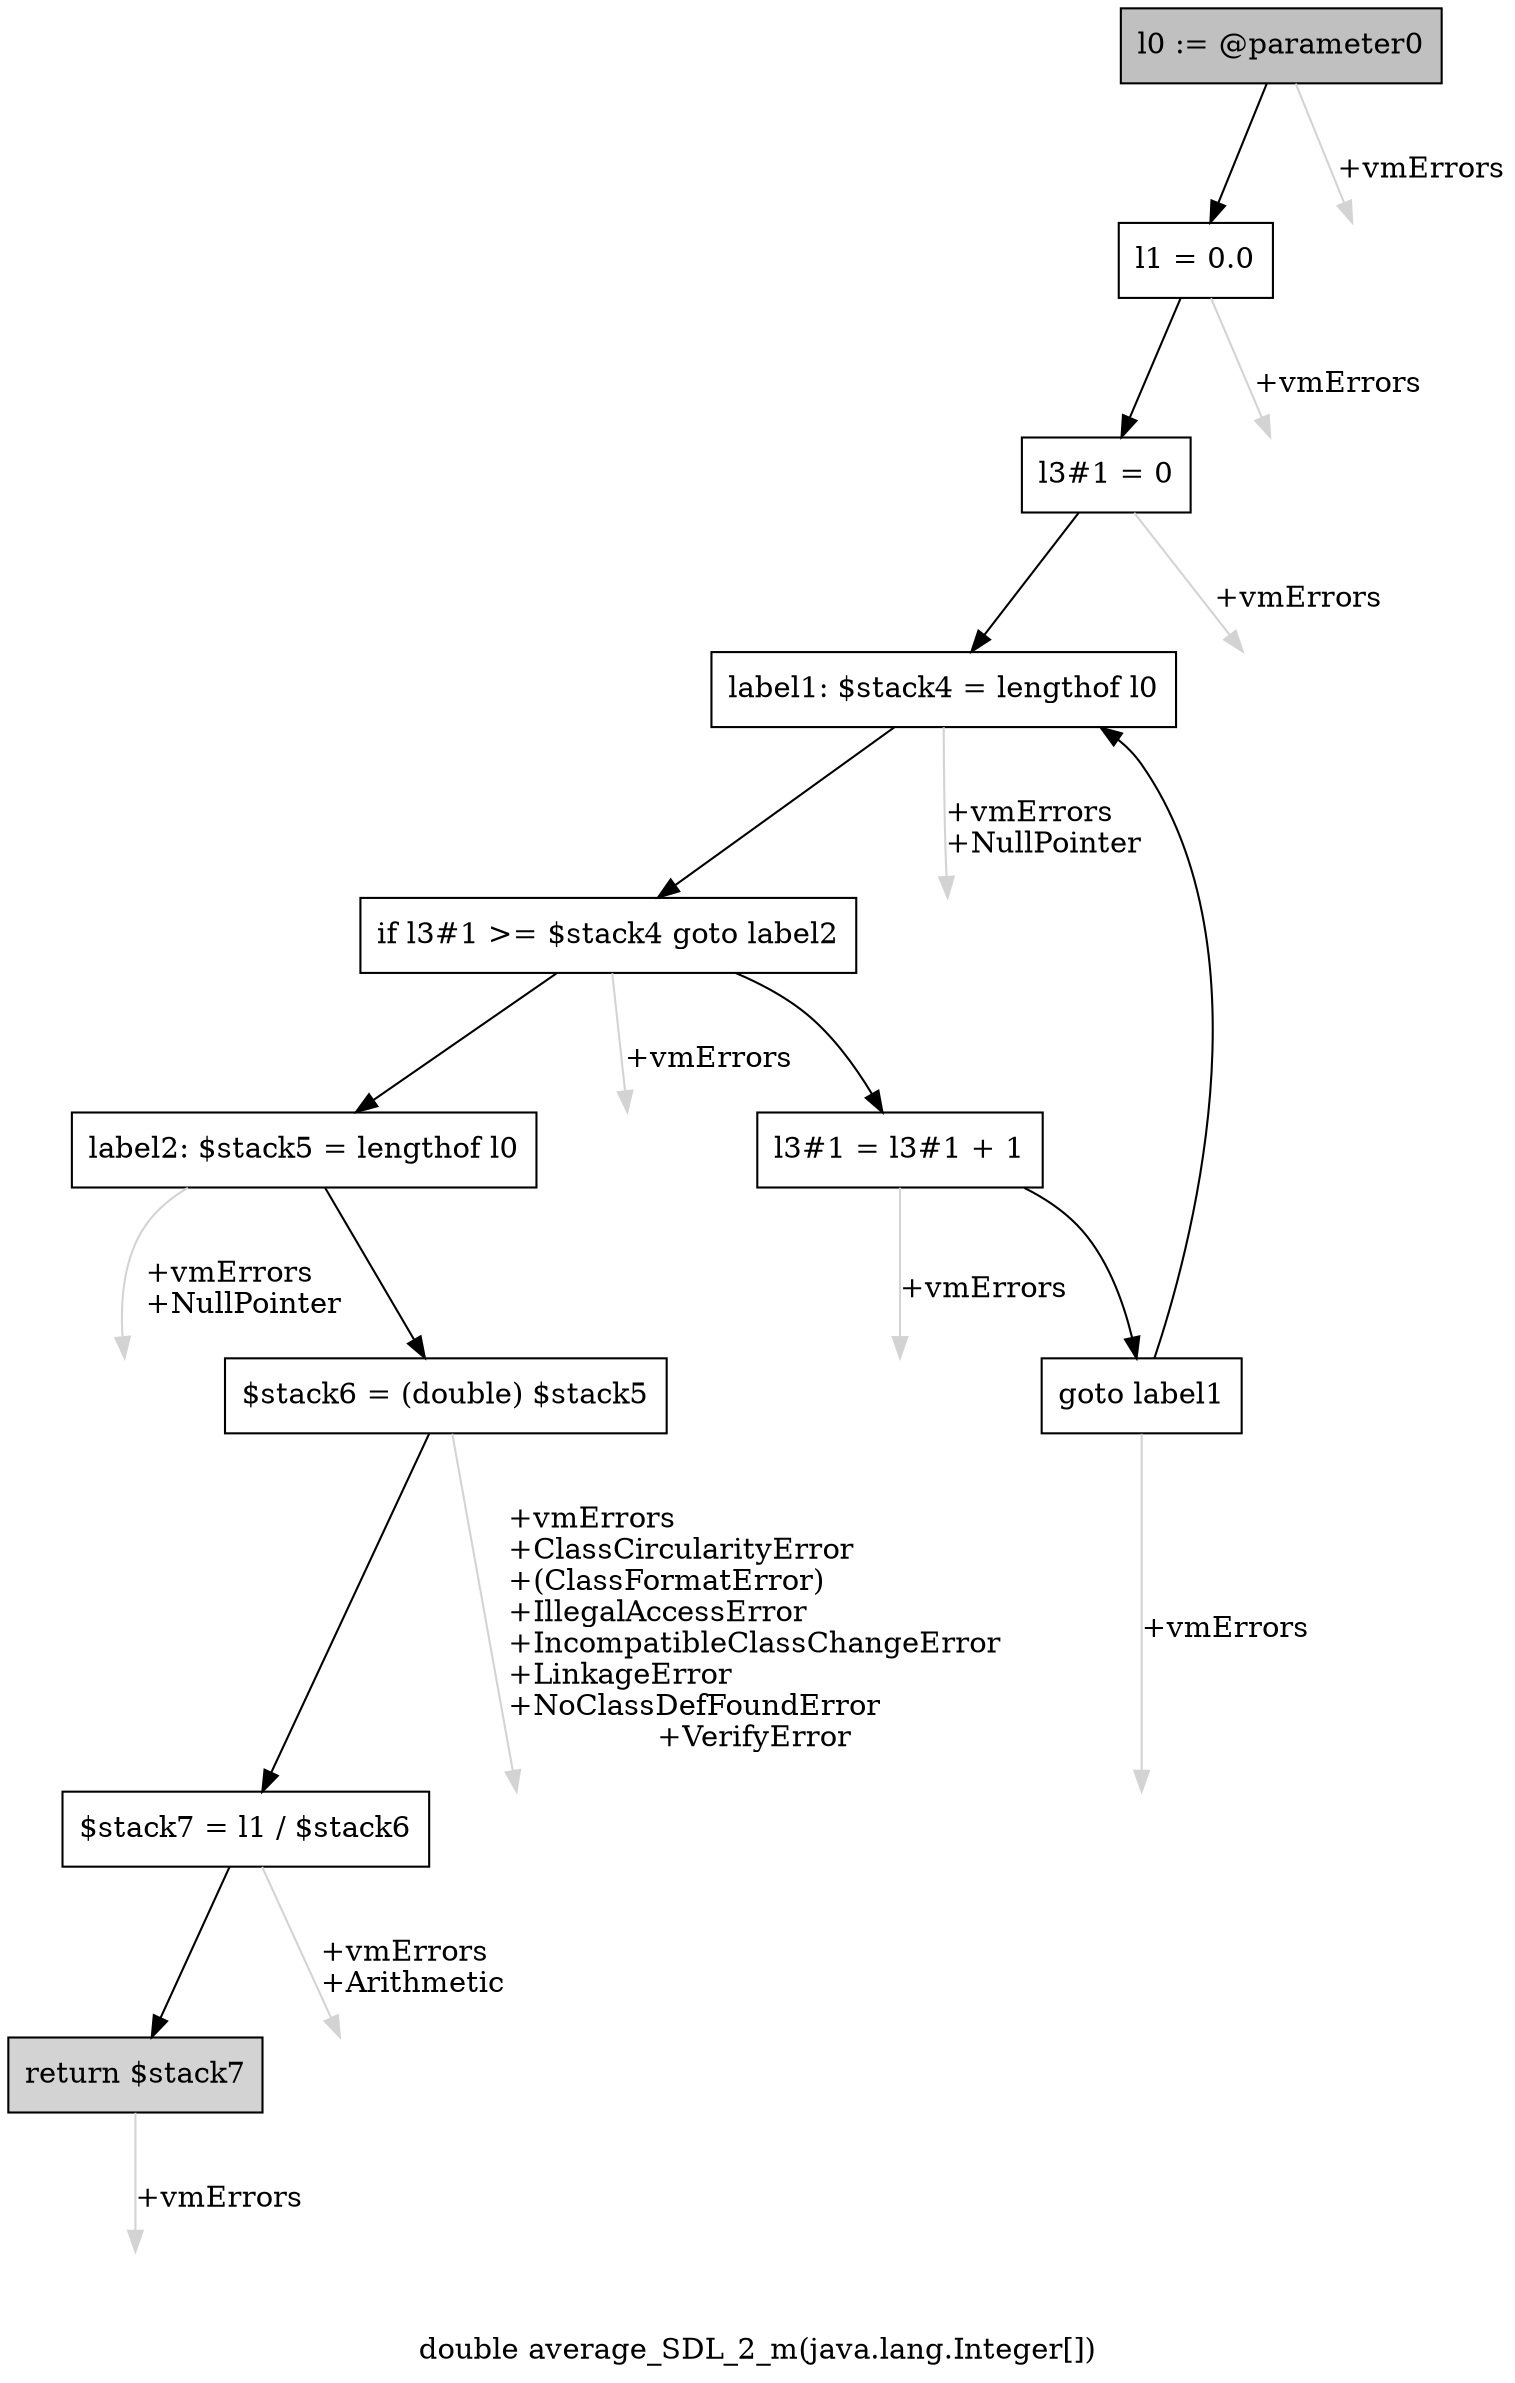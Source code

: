 digraph "double average_SDL_2_m(java.lang.Integer[])" {
    label="double average_SDL_2_m(java.lang.Integer[])";
    node [shape=box];
    "0" [style=filled,fillcolor=gray,label="l0 := @parameter0",];
    "1" [label="l1 = 0.0",];
    "0"->"1" [color=black,];
    "11" [style=invis,label="Esc",];
    "0"->"11" [color=lightgray,label="\l+vmErrors",];
    "2" [label="l3#1 = 0",];
    "1"->"2" [color=black,];
    "12" [style=invis,label="Esc",];
    "1"->"12" [color=lightgray,label="\l+vmErrors",];
    "3" [label="label1: $stack4 = lengthof l0",];
    "2"->"3" [color=black,];
    "13" [style=invis,label="Esc",];
    "2"->"13" [color=lightgray,label="\l+vmErrors",];
    "4" [label="if l3#1 >= $stack4 goto label2",];
    "3"->"4" [color=black,];
    "14" [style=invis,label="Esc",];
    "3"->"14" [color=lightgray,label="\l+vmErrors\l+NullPointer",];
    "5" [label="l3#1 = l3#1 + 1",];
    "4"->"5" [color=black,];
    "7" [label="label2: $stack5 = lengthof l0",];
    "4"->"7" [color=black,];
    "15" [style=invis,label="Esc",];
    "4"->"15" [color=lightgray,label="\l+vmErrors",];
    "6" [label="goto label1",];
    "5"->"6" [color=black,];
    "16" [style=invis,label="Esc",];
    "5"->"16" [color=lightgray,label="\l+vmErrors",];
    "6"->"3" [color=black,];
    "17" [style=invis,label="Esc",];
    "6"->"17" [color=lightgray,label="\l+vmErrors",];
    "8" [label="$stack6 = (double) $stack5",];
    "7"->"8" [color=black,];
    "18" [style=invis,label="Esc",];
    "7"->"18" [color=lightgray,label="\l+vmErrors\l+NullPointer",];
    "9" [label="$stack7 = l1 / $stack6",];
    "8"->"9" [color=black,];
    "19" [style=invis,label="Esc",];
    "8"->"19" [color=lightgray,label="\l+vmErrors\l+ClassCircularityError\l+(ClassFormatError)\l+IllegalAccessError\l+IncompatibleClassChangeError\l+LinkageError\l+NoClassDefFoundError\l+VerifyError",];
    "10" [style=filled,fillcolor=lightgray,label="return $stack7",];
    "9"->"10" [color=black,];
    "20" [style=invis,label="Esc",];
    "9"->"20" [color=lightgray,label="\l+vmErrors\l+Arithmetic",];
    "21" [style=invis,label="Esc",];
    "10"->"21" [color=lightgray,label="\l+vmErrors",];
}
